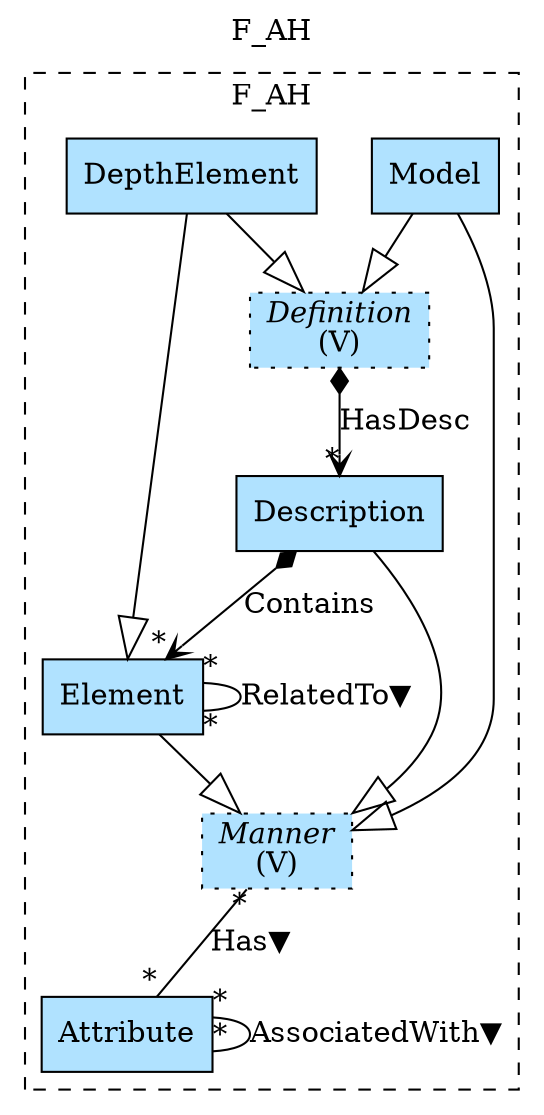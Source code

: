 digraph {graph[label=F_AH,labelloc=tl,labelfontsize=12];
subgraph cluster_F_AH{style=dashed;label=F_AH;
"Model"[shape=record,fillcolor=lightskyblue1,style = filled,label="Model"];
"Description"[shape=record,fillcolor=lightskyblue1,style = filled,label="Description"];
"Element"[shape=record,fillcolor=lightskyblue1,style = filled,label="Element"];
"DepthElement"[shape=record,fillcolor=lightskyblue1,style = filled,label="DepthElement"];
"Attribute"[shape=record,fillcolor=lightskyblue1,style = filled,label="Attribute"];
"Manner"[shape=record,fillcolor=lightskyblue1,style ="filled,dotted",label=<{<I>Manner</I><br/>(V)}>];
"Definition"[shape=record,fillcolor=lightskyblue1,style ="filled,dotted",label=<{<I>Definition</I><br/>(V)}>];

"Description"->"Element"[label="Contains",arrowhead=vee,arrowtail=diamond,dir=both,headlabel="*"];
"Description"->"Manner"[arrowhead=onormal,arrowsize=2.0];
"Element"->"Manner"[arrowhead=onormal,arrowsize=2.0];
"Manner"->"Attribute"[label="Has▼",dir=none,taillabel="*",headlabel="*"];
"Element"->"Element"[label="RelatedTo▼",dir=none,taillabel="*",headlabel="*"];
"Attribute"->"Attribute"[label="AssociatedWith▼",dir=none,taillabel="*",headlabel="*"];
"Definition"->"Description"[label="HasDesc",arrowhead=vee,arrowtail=diamond,dir=both,headlabel="*"];
"Model"->"Definition"[arrowhead=onormal,arrowsize=2.0];
"Model"->"Manner"[arrowhead=onormal,arrowsize=2.0];
"DepthElement"->"Element"[arrowhead=onormal,arrowsize=2.0];
"DepthElement"->"Definition"[arrowhead=onormal,arrowsize=2.0];

}
}